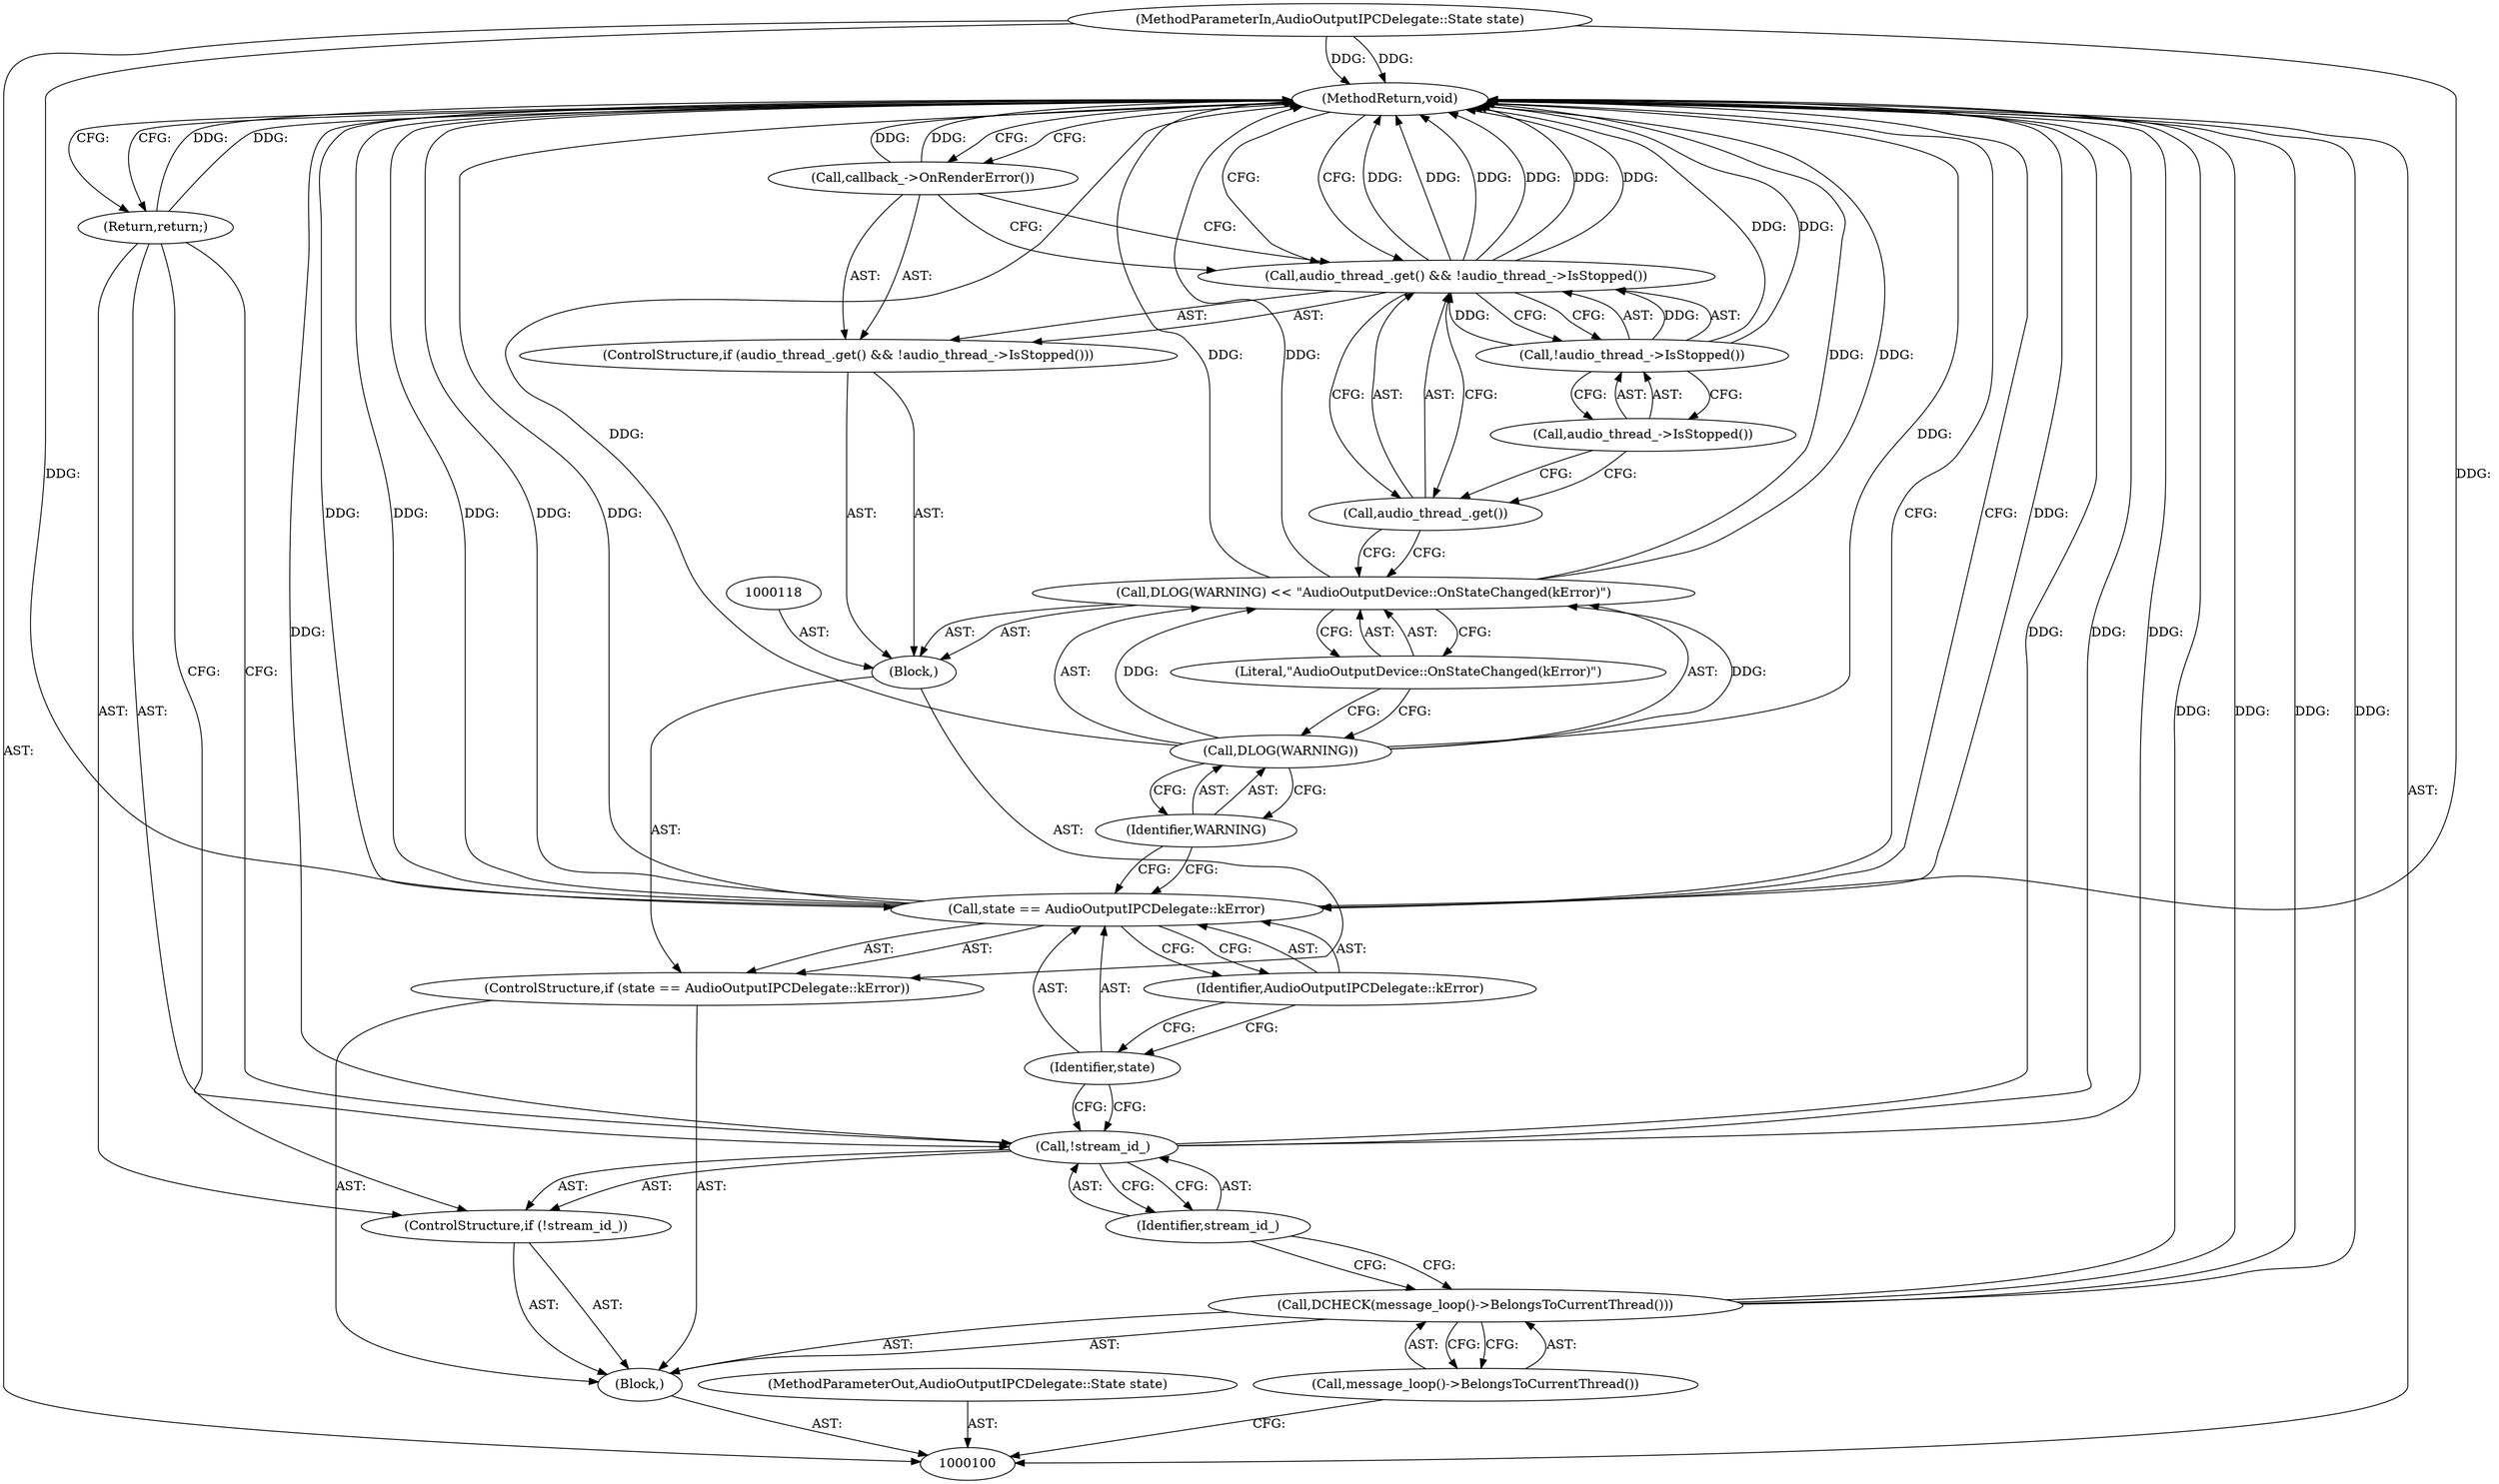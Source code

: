 digraph "1_Chrome_6d2aef28cb0b677af468ebf3e32a176a7c37086e_0" {
"1000125" [label="(MethodReturn,void)"];
"1000101" [label="(MethodParameterIn,AudioOutputIPCDelegate::State state)"];
"1000171" [label="(MethodParameterOut,AudioOutputIPCDelegate::State state)"];
"1000102" [label="(Block,)"];
"1000122" [label="(Call,!audio_thread_->IsStopped())"];
"1000123" [label="(Call,audio_thread_->IsStopped())"];
"1000119" [label="(ControlStructure,if (audio_thread_.get() && !audio_thread_->IsStopped()))"];
"1000120" [label="(Call,audio_thread_.get() && !audio_thread_->IsStopped())"];
"1000121" [label="(Call,audio_thread_.get())"];
"1000124" [label="(Call,callback_->OnRenderError())"];
"1000103" [label="(Call,DCHECK(message_loop()->BelongsToCurrentThread()))"];
"1000104" [label="(Call,message_loop()->BelongsToCurrentThread())"];
"1000105" [label="(ControlStructure,if (!stream_id_))"];
"1000106" [label="(Call,!stream_id_)"];
"1000107" [label="(Identifier,stream_id_)"];
"1000108" [label="(Return,return;)"];
"1000112" [label="(Identifier,AudioOutputIPCDelegate::kError)"];
"1000109" [label="(ControlStructure,if (state == AudioOutputIPCDelegate::kError))"];
"1000110" [label="(Call,state == AudioOutputIPCDelegate::kError)"];
"1000111" [label="(Identifier,state)"];
"1000117" [label="(Literal,\"AudioOutputDevice::OnStateChanged(kError)\")"];
"1000114" [label="(Call,DLOG(WARNING) << \"AudioOutputDevice::OnStateChanged(kError)\")"];
"1000115" [label="(Call,DLOG(WARNING))"];
"1000116" [label="(Identifier,WARNING)"];
"1000113" [label="(Block,)"];
"1000125" -> "1000100"  [label="AST: "];
"1000125" -> "1000108"  [label="CFG: "];
"1000125" -> "1000124"  [label="CFG: "];
"1000125" -> "1000120"  [label="CFG: "];
"1000125" -> "1000110"  [label="CFG: "];
"1000108" -> "1000125"  [label="DDG: "];
"1000106" -> "1000125"  [label="DDG: "];
"1000106" -> "1000125"  [label="DDG: "];
"1000103" -> "1000125"  [label="DDG: "];
"1000103" -> "1000125"  [label="DDG: "];
"1000114" -> "1000125"  [label="DDG: "];
"1000114" -> "1000125"  [label="DDG: "];
"1000122" -> "1000125"  [label="DDG: "];
"1000110" -> "1000125"  [label="DDG: "];
"1000110" -> "1000125"  [label="DDG: "];
"1000110" -> "1000125"  [label="DDG: "];
"1000120" -> "1000125"  [label="DDG: "];
"1000120" -> "1000125"  [label="DDG: "];
"1000120" -> "1000125"  [label="DDG: "];
"1000124" -> "1000125"  [label="DDG: "];
"1000101" -> "1000125"  [label="DDG: "];
"1000115" -> "1000125"  [label="DDG: "];
"1000101" -> "1000100"  [label="AST: "];
"1000101" -> "1000125"  [label="DDG: "];
"1000101" -> "1000110"  [label="DDG: "];
"1000171" -> "1000100"  [label="AST: "];
"1000102" -> "1000100"  [label="AST: "];
"1000103" -> "1000102"  [label="AST: "];
"1000105" -> "1000102"  [label="AST: "];
"1000109" -> "1000102"  [label="AST: "];
"1000122" -> "1000120"  [label="AST: "];
"1000122" -> "1000123"  [label="CFG: "];
"1000123" -> "1000122"  [label="AST: "];
"1000120" -> "1000122"  [label="CFG: "];
"1000122" -> "1000125"  [label="DDG: "];
"1000122" -> "1000120"  [label="DDG: "];
"1000123" -> "1000122"  [label="AST: "];
"1000123" -> "1000121"  [label="CFG: "];
"1000122" -> "1000123"  [label="CFG: "];
"1000119" -> "1000113"  [label="AST: "];
"1000120" -> "1000119"  [label="AST: "];
"1000124" -> "1000119"  [label="AST: "];
"1000120" -> "1000119"  [label="AST: "];
"1000120" -> "1000121"  [label="CFG: "];
"1000120" -> "1000122"  [label="CFG: "];
"1000121" -> "1000120"  [label="AST: "];
"1000122" -> "1000120"  [label="AST: "];
"1000124" -> "1000120"  [label="CFG: "];
"1000125" -> "1000120"  [label="CFG: "];
"1000120" -> "1000125"  [label="DDG: "];
"1000120" -> "1000125"  [label="DDG: "];
"1000120" -> "1000125"  [label="DDG: "];
"1000122" -> "1000120"  [label="DDG: "];
"1000121" -> "1000120"  [label="AST: "];
"1000121" -> "1000114"  [label="CFG: "];
"1000123" -> "1000121"  [label="CFG: "];
"1000120" -> "1000121"  [label="CFG: "];
"1000124" -> "1000119"  [label="AST: "];
"1000124" -> "1000120"  [label="CFG: "];
"1000125" -> "1000124"  [label="CFG: "];
"1000124" -> "1000125"  [label="DDG: "];
"1000103" -> "1000102"  [label="AST: "];
"1000103" -> "1000104"  [label="CFG: "];
"1000104" -> "1000103"  [label="AST: "];
"1000107" -> "1000103"  [label="CFG: "];
"1000103" -> "1000125"  [label="DDG: "];
"1000103" -> "1000125"  [label="DDG: "];
"1000104" -> "1000103"  [label="AST: "];
"1000104" -> "1000100"  [label="CFG: "];
"1000103" -> "1000104"  [label="CFG: "];
"1000105" -> "1000102"  [label="AST: "];
"1000106" -> "1000105"  [label="AST: "];
"1000108" -> "1000105"  [label="AST: "];
"1000106" -> "1000105"  [label="AST: "];
"1000106" -> "1000107"  [label="CFG: "];
"1000107" -> "1000106"  [label="AST: "];
"1000108" -> "1000106"  [label="CFG: "];
"1000111" -> "1000106"  [label="CFG: "];
"1000106" -> "1000125"  [label="DDG: "];
"1000106" -> "1000125"  [label="DDG: "];
"1000107" -> "1000106"  [label="AST: "];
"1000107" -> "1000103"  [label="CFG: "];
"1000106" -> "1000107"  [label="CFG: "];
"1000108" -> "1000105"  [label="AST: "];
"1000108" -> "1000106"  [label="CFG: "];
"1000125" -> "1000108"  [label="CFG: "];
"1000108" -> "1000125"  [label="DDG: "];
"1000112" -> "1000110"  [label="AST: "];
"1000112" -> "1000111"  [label="CFG: "];
"1000110" -> "1000112"  [label="CFG: "];
"1000109" -> "1000102"  [label="AST: "];
"1000110" -> "1000109"  [label="AST: "];
"1000113" -> "1000109"  [label="AST: "];
"1000110" -> "1000109"  [label="AST: "];
"1000110" -> "1000112"  [label="CFG: "];
"1000111" -> "1000110"  [label="AST: "];
"1000112" -> "1000110"  [label="AST: "];
"1000116" -> "1000110"  [label="CFG: "];
"1000125" -> "1000110"  [label="CFG: "];
"1000110" -> "1000125"  [label="DDG: "];
"1000110" -> "1000125"  [label="DDG: "];
"1000110" -> "1000125"  [label="DDG: "];
"1000101" -> "1000110"  [label="DDG: "];
"1000111" -> "1000110"  [label="AST: "];
"1000111" -> "1000106"  [label="CFG: "];
"1000112" -> "1000111"  [label="CFG: "];
"1000117" -> "1000114"  [label="AST: "];
"1000117" -> "1000115"  [label="CFG: "];
"1000114" -> "1000117"  [label="CFG: "];
"1000114" -> "1000113"  [label="AST: "];
"1000114" -> "1000117"  [label="CFG: "];
"1000115" -> "1000114"  [label="AST: "];
"1000117" -> "1000114"  [label="AST: "];
"1000121" -> "1000114"  [label="CFG: "];
"1000114" -> "1000125"  [label="DDG: "];
"1000114" -> "1000125"  [label="DDG: "];
"1000115" -> "1000114"  [label="DDG: "];
"1000115" -> "1000114"  [label="AST: "];
"1000115" -> "1000116"  [label="CFG: "];
"1000116" -> "1000115"  [label="AST: "];
"1000117" -> "1000115"  [label="CFG: "];
"1000115" -> "1000125"  [label="DDG: "];
"1000115" -> "1000114"  [label="DDG: "];
"1000116" -> "1000115"  [label="AST: "];
"1000116" -> "1000110"  [label="CFG: "];
"1000115" -> "1000116"  [label="CFG: "];
"1000113" -> "1000109"  [label="AST: "];
"1000114" -> "1000113"  [label="AST: "];
"1000118" -> "1000113"  [label="AST: "];
"1000119" -> "1000113"  [label="AST: "];
}
